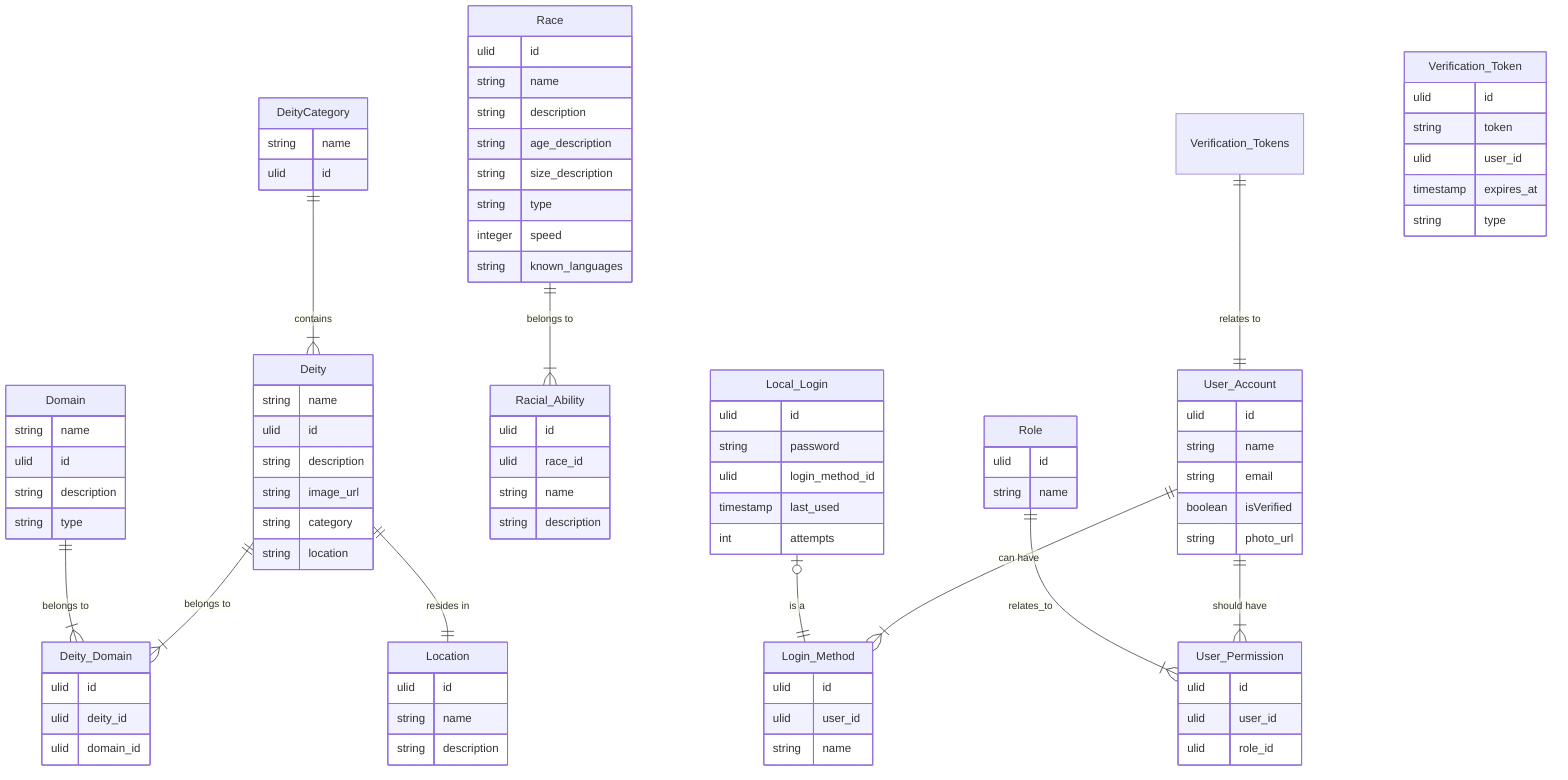 erDiagram
    DeityCategory ||--|{ Deity : "contains"
    Deity ||--|{ Deity_Domain : "belongs to"
    Domain ||--|{ Deity_Domain : "belongs to"
    Deity ||--|| Location : "resides in"
    Race ||--|{ Racial_Ability : "belongs to"
    User_Account ||--|{ Login_Method : "can have"
    Local_Login |o--|| Login_Method : "is a"
    User_Account ||--|{ User_Permission : "should have"
    Verification_Tokens ||--|| User_Account : "relates to"
    Role ||--|{ User_Permission : "relates_to"
    DeityCategory {
        string name
        ulid id
    }
    Deity {
        string name
        ulid id
        string description
        string image_url
        string category
        string location
    }
    Domain {
        string name
        ulid id
        string description
        string type
    }
    Deity_Domain {
        ulid id
        ulid deity_id
        ulid domain_id
    }
    Location {
        ulid id
        string name
        string description
    }
    Race {
        ulid id
        string name
        string description
        string age_description
        string size_description
        string type
        integer speed
        string known_languages
    }
    Racial_Ability {
        ulid id
        ulid race_id
        string name
        string description
    }
    User_Account {
        ulid id
        string name
        string email
        boolean isVerified
        string photo_url
    }
    User_Permission {
        ulid id
        ulid user_id
        ulid role_id
    }
    Login_Method {
        ulid id
        ulid user_id
        string name
    }
    Local_Login {
        ulid id
        string password
        ulid login_method_id
        timestamp last_used
        int attempts
    }
    Role {
        ulid id
        string name
    }
    Verification_Token {
        ulid id
        string token
        ulid user_id
        timestamp expires_at
        string type
    }